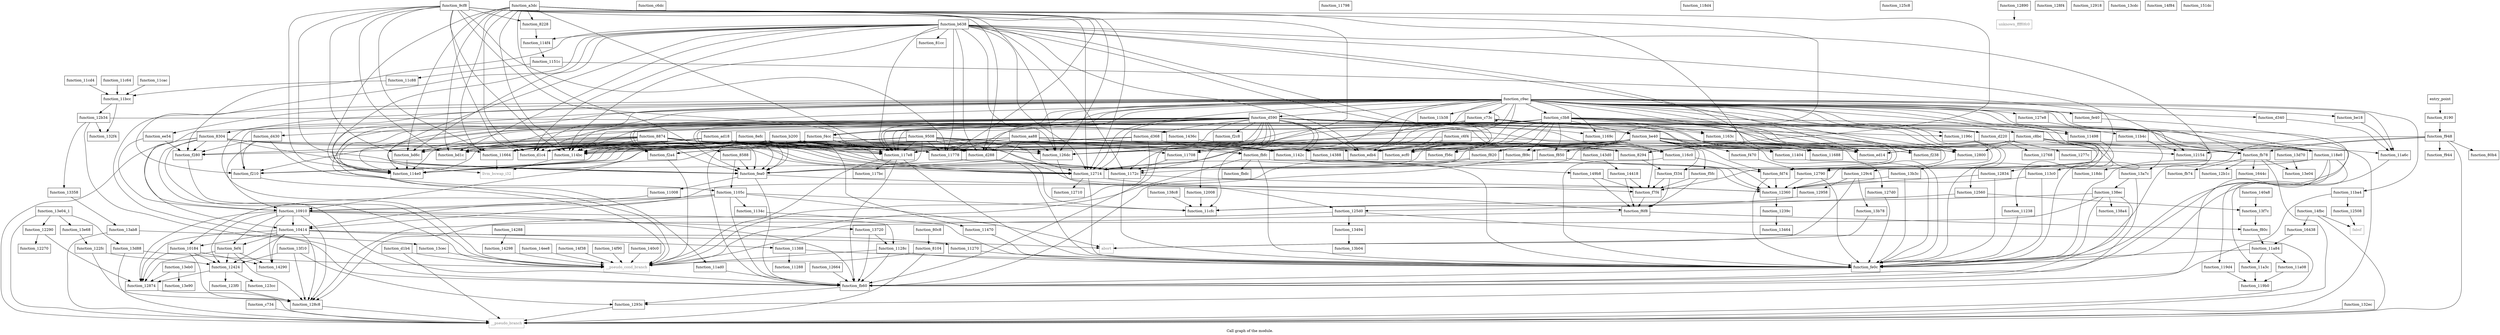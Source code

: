 digraph "Call graph of the module." {
  label="Call graph of the module.";
  node [shape=record];

  Node_function_bd6c [label="{function_bd6c}"];
  Node_function_be18 [label="{function_be18}"];
  Node_function_ad18 [label="{function_ad18}"];
  Node_function_be40 [label="{function_be40}"];
  Node_function_b200 [label="{function_b200}"];
  Node_function_c6dc [label="{function_c6dc}"];
  Node_function_c6f4 [label="{function_c6f4}"];
  Node_function_b638 [label="{function_b638}"];
  Node_function_c734 [label="{function_c734}"];
  Node_function_c3b8 [label="{function_c3b8}"];
  Node_function_aa88 [label="{function_aa88}"];
  Node_function_c73c [label="{function_c73c}"];
  Node_function_1239c [label="{function_1239c}"];
  Node_function_d220 [label="{function_d220}"];
  Node_function_d288 [label="{function_d288}"];
  Node_function_d340 [label="{function_d340}"];
  Node_function_d368 [label="{function_d368}"];
  Node_function_d430 [label="{function_d430}"];
  Node_function_d590 [label="{function_d590}"];
  Node_function_ecf0 [label="{function_ecf0}"];
  Node_function_ed14 [label="{function_ed14}"];
  Node_function_edb4 [label="{function_edb4}"];
  Node_function_ee54 [label="{function_ee54}"];
  Node_function_f210 [label="{function_f210}"];
  Node_function_8efc [label="{function_8efc}"];
  Node_function_bd1c [label="{function_bd1c}"];
  Node_function_9508 [label="{function_9508}"];
  Node_function_9cf8 [label="{function_9cf8}"];
  Node_function_a3dc [label="{function_a3dc}"];
  Node_function_d1c4 [label="{function_d1c4}"];
  Node_function_8874 [label="{function_8874}"];
  Node_function_1128c [label="{function_1128c}"];
  Node_function_1134c [label="{function_1134c}"];
  Node_function_11388 [label="{function_11388}"];
  Node_function_113c0 [label="{function_113c0}"];
  Node_function_11404 [label="{function_11404}"];
  Node_function_1142c [label="{function_1142c}"];
  Node_function_11470 [label="{function_11470}"];
  Node_function_11498 [label="{function_11498}"];
  Node_function_114bc [label="{function_114bc}"];
  Node_function_114e0 [label="{function_114e0}"];
  Node_function_114f4 [label="{function_114f4}"];
  Node_function_1151c [label="{function_1151c}"];
  Node_function_1163c [label="{function_1163c}"];
  Node_function_11664 [label="{function_11664}"];
  Node_function_11688 [label="{function_11688}"];
  Node_function_1169c [label="{function_1169c}"];
  Node_function_116c0 [label="{function_116c0}"];
  Node_function_11708 [label="{function_11708}"];
  Node_function_1172c [label="{function_1172c}"];
  Node_function_11778 [label="{function_11778}"];
  Node_function_11798 [label="{function_11798}"];
  Node_function_117bc [label="{function_117bc}"];
  Node_function_117e8 [label="{function_117e8}"];
  Node_function_118d4 [label="{function_118d4}"];
  Node_function_118dc [label="{function_118dc}"];
  Node_function_118e0 [label="{function_118e0}"];
  Node_function_1196c [label="{function_1196c}"];
  Node_function_119b0 [label="{function_119b0}"];
  Node_function_119d4 [label="{function_119d4}"];
  Node_function_11a08 [label="{function_11a08}"];
  Node_function_11a3c [label="{function_11a3c}"];
  Node_function_11a6c [label="{function_11a6c}"];
  Node_function_11a84 [label="{function_11a84}"];
  Node_function_11ad0 [label="{function_11ad0}"];
  Node_function_11b38 [label="{function_11b38}"];
  Node_function_11b4c [label="{function_11b4c}"];
  Node_function_11ba4 [label="{function_11ba4}"];
  Node_function_11bcc [label="{function_11bcc}"];
  Node_function_11c64 [label="{function_11c64}"];
  Node_function_11c88 [label="{function_11c88}"];
  Node_function_11cac [label="{function_11cac}"];
  Node_function_11cd4 [label="{function_11cd4}"];
  Node_function_11cfc [label="{function_11cfc}"];
  Node_function_12008 [label="{function_12008}"];
  Node_function_12154 [label="{function_12154}"];
  Node_function_12270 [label="{function_12270}"];
  Node_function_12290 [label="{function_12290}"];
  Node_function_122fc [label="{function_122fc}"];
  Node_function_12360 [label="{function_12360}"];
  Node_function_123f0 [label="{function_123f0}"];
  Node_function_12424 [label="{function_12424}"];
  Node_function_12508 [label="{function_12508}"];
  Node_function_12560 [label="{function_12560}"];
  Node_function_125c8 [label="{function_125c8}"];
  Node_function_125d0 [label="{function_125d0}"];
  Node_function_12664 [label="{function_12664}"];
  Node_function_126dc [label="{function_126dc}"];
  Node_function_12710 [label="{function_12710}"];
  Node_function_12714 [label="{function_12714}"];
  Node_function_12768 [label="{function_12768}"];
  Node_function_1277c [label="{function_1277c}"];
  Node_function_12790 [label="{function_12790}"];
  Node_function_127d0 [label="{function_127d0}"];
  Node_function_127e8 [label="{function_127e8}"];
  Node_function_12800 [label="{function_12800}"];
  Node_function_12834 [label="{function_12834}"];
  Node_function_12874 [label="{function_12874}"];
  Node_function_12890 [label="{function_12890}"];
  Node_function_128c8 [label="{function_128c8}"];
  Node_function_128f4 [label="{function_128f4}"];
  Node_function_12918 [label="{function_12918}"];
  Node_function_1293c [label="{function_1293c}"];
  Node_function_12958 [label="{function_12958}"];
  Node_function_129c4 [label="{function_129c4}"];
  Node_function_12b1c [label="{function_12b1c}"];
  Node_function_12b34 [label="{function_12b34}"];
  Node_function_132ec [label="{function_132ec}"];
  Node_function_132f4 [label="{function_132f4}"];
  Node_function_13358 [label="{function_13358}"];
  Node_function_13464 [label="{function_13464}"];
  Node_function_13494 [label="{function_13494}"];
  Node_function_13720 [label="{function_13720}"];
  Node_function_138a4 [label="{function_138a4}"];
  Node_function_138c8 [label="{function_138c8}"];
  Node_function_138ec [label="{function_138ec}"];
  Node_function_13a7c [label="{function_13a7c}"];
  Node_function_13ab8 [label="{function_13ab8}"];
  Node_function_13b04 [label="{function_13b04}"];
  Node_function_13b3c [label="{function_13b3c}"];
  Node_function_13b78 [label="{function_13b78}"];
  Node_function_13cdc [label="{function_13cdc}"];
  Node_function_13cec [label="{function_13cec}"];
  Node_function_13d70 [label="{function_13d70}"];
  Node_function_13d88 [label="{function_13d88}"];
  Node_function_13e04 [label="{function_13e04}"];
  Node_function_13e04_1 [label="{function_13e04_1}"];
  Node_function_13e68 [label="{function_13e68}"];
  Node_function_13e90 [label="{function_13e90}"];
  Node_function_13eb0 [label="{function_13eb0}"];
  Node_function_13f10 [label="{function_13f10}"];
  Node_function_13f7c [label="{function_13f7c}"];
  Node_function_140a8 [label="{function_140a8}"];
  Node_function_140c0 [label="{function_140c0}"];
  Node_function_14288 [label="{function_14288}"];
  Node_function_14290 [label="{function_14290}"];
  Node_function_14298 [label="{function_14298}"];
  Node_function_1436c [label="{function_1436c}"];
  Node_function_14388 [label="{function_14388}"];
  Node_function_143d0 [label="{function_143d0}"];
  Node_function_14418 [label="{function_14418}"];
  Node_function_149b8 [label="{function_149b8}"];
  Node_function_14ee8 [label="{function_14ee8}"];
  Node_function_14f38 [label="{function_14f38}"];
  Node_function_14f84 [label="{function_14f84}"];
  Node_function_14f90 [label="{function_14f90}"];
  Node_function_14fbc [label="{function_14fbc}"];
  Node_function_151dc [label="{function_151dc}"];
  Node_function_16438 [label="{function_16438}"];
  Node_function_1644c [label="{function_1644c}"];
  Node_unknown_ffff0fc0 [color="gray50", fontcolor="gray50", label="{unknown_ffff0fc0}"];
  Node_llvm_bswap_i32 [color="gray50", fontcolor="gray50", label="{llvm_bswap_i32}"];
  Node_abort [color="gray50", fontcolor="gray50", label="{abort}"];
  Node_fabsf [color="gray50", fontcolor="gray50", label="{fabsf}"];
  Node_function_f238 [label="{function_f238}"];
  Node_function_f280 [label="{function_f280}"];
  Node_function_f2a4 [label="{function_f2a4}"];
  Node_function_f2c8 [label="{function_f2c8}"];
  Node_function_f334 [label="{function_f334}"];
  Node_function_f470 [label="{function_f470}"];
  Node_function_f4cc [label="{function_f4cc}"];
  Node_function_f56c [label="{function_f56c}"];
  Node_function_f5fc [label="{function_f5fc}"];
  Node_function_f6f8 [label="{function_f6f8}"];
  Node_function_f7f4 [label="{function_f7f4}"];
  Node_function_f80c [label="{function_f80c}"];
  Node_function_f820 [label="{function_f820}"];
  Node_function_f850 [label="{function_f850}"];
  Node_function_f89c [label="{function_f89c}"];
  Node_function_f944 [label="{function_f944}"];
  Node_function_f948 [label="{function_f948}"];
  Node_function_fb60 [label="{function_fb60}"];
  Node_function_c9ac [label="{function_c9ac}"];
  Node_function_d1b4 [label="{function_d1b4}"];
  Node_function_fb74 [label="{function_fb74}"];
  Node_function_fb78 [label="{function_fb78}"];
  Node_function_123cc [label="{function_123cc}"];
  Node_function_fbdc [label="{function_fbdc}"];
  Node_function_fbfc [label="{function_fbfc}"];
  Node_function_fd74 [label="{function_fd74}"];
  Node_function_fe0c [label="{function_fe0c}"];
  Node_function_fe40 [label="{function_fe40}"];
  Node_function_fea0 [label="{function_fea0}"];
  Node_function_fef4 [label="{function_fef4}"];
  Node_function_10184 [label="{function_10184}"];
  Node_function_10414 [label="{function_10414}"];
  Node_function_10910 [label="{function_10910}"];
  Node_function_11008 [label="{function_11008}"];
  Node_function_1105c [label="{function_1105c}"];
  Node_function_11238 [label="{function_11238}"];
  Node_function_11270 [label="{function_11270}"];
  Node_function_11288 [label="{function_11288}"];
  Node_function_c8bc [label="{function_c8bc}"];
  Node___pseudo_branch [color="gray50", fontcolor="gray50", label="{__pseudo_branch}"];
  Node___pseudo_cond_branch [color="gray50", fontcolor="gray50", label="{__pseudo_cond_branch}"];
  Node_function_80b4 [label="{function_80b4}"];
  Node_function_80c8 [label="{function_80c8}"];
  Node_function_8104 [label="{function_8104}"];
  Node_entry_point [label="{entry_point}"];
  Node_function_8190 [label="{function_8190}"];
  Node_function_81cc [label="{function_81cc}"];
  Node_function_8228 [label="{function_8228}"];
  Node_function_8294 [label="{function_8294}"];
  Node_function_8304 [label="{function_8304}"];
  Node_function_8588 [label="{function_8588}"];
  Node_function_bd6c -> Node_function_114e0;
  Node_function_be18 -> Node_function_11a6c;
  Node_function_ad18 -> Node_function_bd6c;
  Node_function_ad18 -> Node_function_d288;
  Node_function_ad18 -> Node_function_bd1c;
  Node_function_ad18 -> Node_function_d1c4;
  Node_function_ad18 -> Node_function_114bc;
  Node_function_ad18 -> Node_function_114e0;
  Node_function_ad18 -> Node_function_11664;
  Node_function_ad18 -> Node_function_1172c;
  Node_function_ad18 -> Node_function_11778;
  Node_function_ad18 -> Node_function_117e8;
  Node_function_ad18 -> Node_function_126dc;
  Node_function_ad18 -> Node_function_12714;
  Node_function_ad18 -> Node_function_fea0;
  Node_function_ad18 -> Node_function_8294;
  Node_function_be40 -> Node_function_ecf0;
  Node_function_be40 -> Node_function_ed14;
  Node_function_be40 -> Node_function_edb4;
  Node_function_be40 -> Node_function_f210;
  Node_function_be40 -> Node_function_11688;
  Node_function_be40 -> Node_function_11a6c;
  Node_function_be40 -> Node_function_12154;
  Node_function_be40 -> Node_function_12714;
  Node_function_be40 -> Node_function_127d0;
  Node_function_be40 -> Node_function_12800;
  Node_function_be40 -> Node_function_f238;
  Node_function_be40 -> Node_function_f2a4;
  Node_function_be40 -> Node_function_f334;
  Node_function_be40 -> Node_function_f470;
  Node_function_be40 -> Node_function_f56c;
  Node_function_be40 -> Node_function_f5fc;
  Node_function_be40 -> Node_function_f820;
  Node_function_be40 -> Node_function_f850;
  Node_function_be40 -> Node_function_f89c;
  Node_function_be40 -> Node_function_fd74;
  Node_function_b200 -> Node_function_bd6c;
  Node_function_b200 -> Node_function_ecf0;
  Node_function_b200 -> Node_function_edb4;
  Node_function_b200 -> Node_function_bd1c;
  Node_function_b200 -> Node_function_d1c4;
  Node_function_b200 -> Node_function_114bc;
  Node_function_b200 -> Node_function_114e0;
  Node_function_b200 -> Node_function_11664;
  Node_function_b200 -> Node_function_1172c;
  Node_function_b200 -> Node_function_11778;
  Node_function_b200 -> Node_function_117e8;
  Node_function_b200 -> Node_function_126dc;
  Node_function_b200 -> Node_function_12714;
  Node_function_b200 -> Node_function_f280;
  Node_function_b200 -> Node_function_fea0;
  Node_function_b200 -> Node_function_8294;
  Node_function_c6f4 -> Node_function_ecf0;
  Node_function_c6f4 -> Node_function_ed14;
  Node_function_c6f4 -> Node_function_edb4;
  Node_function_c6f4 -> Node_function_114bc;
  Node_function_b638 -> Node_function_bd6c;
  Node_function_b638 -> Node_function_d288;
  Node_function_b638 -> Node_function_ecf0;
  Node_function_b638 -> Node_function_ed14;
  Node_function_b638 -> Node_function_edb4;
  Node_function_b638 -> Node_function_f210;
  Node_function_b638 -> Node_function_bd1c;
  Node_function_b638 -> Node_function_d1c4;
  Node_function_b638 -> Node_function_114bc;
  Node_function_b638 -> Node_function_114e0;
  Node_function_b638 -> Node_function_114f4;
  Node_function_b638 -> Node_function_1172c;
  Node_function_b638 -> Node_function_11778;
  Node_function_b638 -> Node_function_117e8;
  Node_function_b638 -> Node_function_126dc;
  Node_function_b638 -> Node_function_12714;
  Node_function_b638 -> Node_function_12790;
  Node_function_b638 -> Node_function_f280;
  Node_function_b638 -> Node_function_f56c;
  Node_function_b638 -> Node_function_fd74;
  Node_function_b638 -> Node_function_fea0;
  Node_function_b638 -> Node_function_81cc;
  Node_function_b638 -> Node_function_8294;
  Node_function_c734 -> Node___pseudo_branch;
  Node_function_c3b8 -> Node_function_be40;
  Node_function_c3b8 -> Node_function_ecf0;
  Node_function_c3b8 -> Node_function_ed14;
  Node_function_c3b8 -> Node_function_edb4;
  Node_function_c3b8 -> Node_function_f210;
  Node_function_c3b8 -> Node_function_11404;
  Node_function_c3b8 -> Node_function_114e0;
  Node_function_c3b8 -> Node_function_1163c;
  Node_function_c3b8 -> Node_function_117e8;
  Node_function_c3b8 -> Node_function_118e0;
  Node_function_c3b8 -> Node_function_126dc;
  Node_function_c3b8 -> Node_function_12714;
  Node_function_c3b8 -> Node_function_12790;
  Node_function_c3b8 -> Node_function_12800;
  Node_function_c3b8 -> Node_function_f238;
  Node_function_c3b8 -> Node_function_f2a4;
  Node_function_c3b8 -> Node_function_f334;
  Node_function_c3b8 -> Node_function_f820;
  Node_function_c3b8 -> Node_function_f850;
  Node_function_c3b8 -> Node_function_f89c;
  Node_function_c3b8 -> Node_function_fd74;
  Node_function_c3b8 -> Node_function_10910;
  Node_function_aa88 -> Node_function_d288;
  Node_function_aa88 -> Node_function_d1c4;
  Node_function_aa88 -> Node_function_11404;
  Node_function_aa88 -> Node_function_1142c;
  Node_function_aa88 -> Node_function_114bc;
  Node_function_aa88 -> Node_function_114e0;
  Node_function_aa88 -> Node_function_11664;
  Node_function_aa88 -> Node_function_11708;
  Node_function_aa88 -> Node_function_117e8;
  Node_function_aa88 -> Node_function_126dc;
  Node_function_aa88 -> Node_function_fea0;
  Node_function_aa88 -> Node_function_8294;
  Node_function_c73c -> Node_function_be40;
  Node_function_c73c -> Node_function_c73c;
  Node_function_c73c -> Node_function_11404;
  Node_function_c73c -> Node_function_1142c;
  Node_function_c73c -> Node_function_114bc;
  Node_function_c73c -> Node_function_114e0;
  Node_function_c73c -> Node_function_1163c;
  Node_function_c73c -> Node_function_11778;
  Node_function_c73c -> Node_function_117e8;
  Node_function_c73c -> Node_function_12714;
  Node_function_c73c -> Node_function_12800;
  Node_function_c73c -> Node_function_fb60;
  Node_function_c73c -> Node_function_fbfc;
  Node_function_1239c -> Node_function_13464;
  Node_function_d220 -> Node_function_12560;
  Node_function_d220 -> Node_function_126dc;
  Node_function_d220 -> Node_function_12768;
  Node_function_d220 -> Node_function_1277c;
  Node_function_d288 -> Node_function_f210;
  Node_function_d288 -> Node_function_11cfc;
  Node_function_d288 -> Node_function_f7f4;
  Node_function_d340 -> Node_function_11a6c;
  Node_function_d368 -> Node_function_1142c;
  Node_function_d368 -> Node_function_117e8;
  Node_function_d368 -> Node_function_f2a4;
  Node_function_d368 -> Node_function_fbfc;
  Node_function_d368 -> Node___pseudo_cond_branch;
  Node_function_d430 -> Node_function_f210;
  Node_function_d430 -> Node_function_f280;
  Node_function_d430 -> Node_function_10910;
  Node_function_d430 -> Node_function_1105c;
  Node_function_d590 -> Node_function_bd6c;
  Node_function_d590 -> Node_function_d220;
  Node_function_d590 -> Node_function_d368;
  Node_function_d590 -> Node_function_d430;
  Node_function_d590 -> Node_function_ecf0;
  Node_function_d590 -> Node_function_ed14;
  Node_function_d590 -> Node_function_edb4;
  Node_function_d590 -> Node_function_bd1c;
  Node_function_d590 -> Node_function_d1c4;
  Node_function_d590 -> Node_function_1142c;
  Node_function_d590 -> Node_function_11498;
  Node_function_d590 -> Node_function_114bc;
  Node_function_d590 -> Node_function_114e0;
  Node_function_d590 -> Node_function_11688;
  Node_function_d590 -> Node_function_1169c;
  Node_function_d590 -> Node_function_116c0;
  Node_function_d590 -> Node_function_11708;
  Node_function_d590 -> Node_function_1172c;
  Node_function_d590 -> Node_function_11778;
  Node_function_d590 -> Node_function_117e8;
  Node_function_d590 -> Node_function_118e0;
  Node_function_d590 -> Node_function_1196c;
  Node_function_d590 -> Node_function_11cfc;
  Node_function_d590 -> Node_function_12008;
  Node_function_d590 -> Node_function_126dc;
  Node_function_d590 -> Node_function_12714;
  Node_function_d590 -> Node_llvm_bswap_i32;
  Node_function_d590 -> Node_function_f2c8;
  Node_function_d590 -> Node_function_f4cc;
  Node_function_d590 -> Node_function_f7f4;
  Node_function_d590 -> Node_function_fb60;
  Node_function_d590 -> Node_function_fb78;
  Node_function_d590 -> Node_function_fbfc;
  Node_function_d590 -> Node_function_fea0;
  Node_function_d590 -> Node___pseudo_cond_branch;
  Node_function_ee54 -> Node_function_f280;
  Node_function_ee54 -> Node_function_10910;
  Node_function_f210 -> Node___pseudo_cond_branch;
  Node_function_8efc -> Node_function_bd6c;
  Node_function_8efc -> Node_function_d288;
  Node_function_8efc -> Node_function_bd1c;
  Node_function_8efc -> Node_function_d1c4;
  Node_function_8efc -> Node_function_114bc;
  Node_function_8efc -> Node_function_114e0;
  Node_function_8efc -> Node_function_11664;
  Node_function_8efc -> Node_function_1172c;
  Node_function_8efc -> Node_function_11778;
  Node_function_8efc -> Node_function_117e8;
  Node_function_8efc -> Node_function_126dc;
  Node_function_8efc -> Node_function_12714;
  Node_function_8efc -> Node_function_fea0;
  Node_function_8efc -> Node_function_8294;
  Node_function_9508 -> Node_function_bd6c;
  Node_function_9508 -> Node_function_d288;
  Node_function_9508 -> Node_function_bd1c;
  Node_function_9508 -> Node_function_d1c4;
  Node_function_9508 -> Node_function_1142c;
  Node_function_9508 -> Node_function_114bc;
  Node_function_9508 -> Node_function_114e0;
  Node_function_9508 -> Node_function_11664;
  Node_function_9508 -> Node_function_116c0;
  Node_function_9508 -> Node_function_1172c;
  Node_function_9508 -> Node_function_11778;
  Node_function_9508 -> Node_function_117e8;
  Node_function_9508 -> Node_function_126dc;
  Node_function_9508 -> Node_function_12714;
  Node_function_9508 -> Node_function_fbfc;
  Node_function_9508 -> Node_function_fea0;
  Node_function_9508 -> Node_function_10910;
  Node_function_9508 -> Node_function_8294;
  Node_function_9cf8 -> Node_function_bd6c;
  Node_function_9cf8 -> Node_function_d288;
  Node_function_9cf8 -> Node_function_bd1c;
  Node_function_9cf8 -> Node_function_d1c4;
  Node_function_9cf8 -> Node_function_114bc;
  Node_function_9cf8 -> Node_function_114e0;
  Node_function_9cf8 -> Node_function_11664;
  Node_function_9cf8 -> Node_function_1172c;
  Node_function_9cf8 -> Node_function_11778;
  Node_function_9cf8 -> Node_function_117e8;
  Node_function_9cf8 -> Node_function_126dc;
  Node_function_9cf8 -> Node_function_12714;
  Node_function_9cf8 -> Node_function_fea0;
  Node_function_9cf8 -> Node_function_8228;
  Node_function_9cf8 -> Node_function_8294;
  Node_function_a3dc -> Node_function_bd6c;
  Node_function_a3dc -> Node_function_bd1c;
  Node_function_a3dc -> Node_function_d1c4;
  Node_function_a3dc -> Node_function_114bc;
  Node_function_a3dc -> Node_function_114e0;
  Node_function_a3dc -> Node_function_11664;
  Node_function_a3dc -> Node_function_1172c;
  Node_function_a3dc -> Node_function_11778;
  Node_function_a3dc -> Node_function_117e8;
  Node_function_a3dc -> Node_function_126dc;
  Node_function_a3dc -> Node_function_12714;
  Node_function_a3dc -> Node_function_fea0;
  Node_function_a3dc -> Node_function_8228;
  Node_function_a3dc -> Node_function_8294;
  Node_function_8874 -> Node_function_bd6c;
  Node_function_8874 -> Node_function_d288;
  Node_function_8874 -> Node_function_bd1c;
  Node_function_8874 -> Node_function_d1c4;
  Node_function_8874 -> Node_function_114bc;
  Node_function_8874 -> Node_function_114e0;
  Node_function_8874 -> Node_function_11664;
  Node_function_8874 -> Node_function_1172c;
  Node_function_8874 -> Node_function_11778;
  Node_function_8874 -> Node_function_117e8;
  Node_function_8874 -> Node_function_126dc;
  Node_function_8874 -> Node_function_12714;
  Node_function_8874 -> Node_function_f280;
  Node_function_8874 -> Node_function_fea0;
  Node_function_8874 -> Node_function_8294;
  Node_function_1128c -> Node_function_fb60;
  Node_function_1128c -> Node_function_fe0c;
  Node_function_1128c -> Node___pseudo_cond_branch;
  Node_function_1134c -> Node_function_fe0c;
  Node_function_11388 -> Node_function_fe0c;
  Node_function_11388 -> Node_function_11288;
  Node_function_113c0 -> Node_function_12360;
  Node_function_113c0 -> Node_function_fe0c;
  Node_function_11404 -> Node_function_fe0c;
  Node_function_1142c -> Node_function_12360;
  Node_function_1142c -> Node_function_fe0c;
  Node_function_11470 -> Node_function_fe0c;
  Node_function_11498 -> Node_function_fe0c;
  Node_function_114bc -> Node_llvm_bswap_i32;
  Node_function_114f4 -> Node_function_1151c;
  Node_function_1151c -> Node_function_11c88;
  Node_function_1151c -> Node_function_12154;
  Node_function_1163c -> Node_function_fe0c;
  Node_function_11664 -> Node_llvm_bswap_i32;
  Node_function_1169c -> Node_function_116c0;
  Node_function_116c0 -> Node_function_12360;
  Node_function_116c0 -> Node_function_fe0c;
  Node_function_11708 -> Node_function_1172c;
  Node_function_1172c -> Node_function_12360;
  Node_function_1172c -> Node_function_fe0c;
  Node_function_11778 -> Node_function_fe0c;
  Node_function_117e8 -> Node_function_117bc;
  Node_function_117e8 -> Node_function_fb60;
  Node_function_117e8 -> Node_function_fe0c;
  Node_function_117e8 -> Node___pseudo_cond_branch;
  Node_function_118e0 -> Node_function_118dc;
  Node_function_118e0 -> Node_function_119d4;
  Node_function_118e0 -> Node_function_11a3c;
  Node_function_118e0 -> Node_function_1293c;
  Node_function_118e0 -> Node_function_fe0c;
  Node_function_1196c -> Node_function_12360;
  Node_function_1196c -> Node_function_fe0c;
  Node_function_119d4 -> Node_function_119b0;
  Node_function_11a08 -> Node_function_119b0;
  Node_function_11a3c -> Node_function_119b0;
  Node_function_11a6c -> Node_function_fe0c;
  Node_function_11a84 -> Node_function_11a08;
  Node_function_11a84 -> Node_function_11a3c;
  Node_function_11a84 -> Node_function_fe0c;
  Node_function_11ad0 -> Node_function_fb60;
  Node_function_11b4c -> Node_function_12154;
  Node_function_11b4c -> Node_function_13a7c;
  Node_function_11ba4 -> Node_function_12508;
  Node_function_11ba4 -> Node_function_fb60;
  Node_function_11bcc -> Node_function_12b34;
  Node_function_11bcc -> Node_function_132f4;
  Node_function_11c64 -> Node_function_11bcc;
  Node_function_11c88 -> Node_function_11bcc;
  Node_function_11cac -> Node_function_11bcc;
  Node_function_11cd4 -> Node_function_11bcc;
  Node_function_12008 -> Node_function_11cfc;
  Node_function_12290 -> Node_function_12270;
  Node_function_12290 -> Node_function_12874;
  Node_function_122fc -> Node_function_12424;
  Node_function_122fc -> Node_function_128c8;
  Node_function_12360 -> Node_function_1239c;
  Node_function_123f0 -> Node_function_128c8;
  Node_function_12424 -> Node_function_123f0;
  Node_function_12424 -> Node_function_12874;
  Node_function_12424 -> Node_function_123cc;
  Node_function_12508 -> Node_fabsf;
  Node_function_12560 -> Node_function_125d0;
  Node_function_12560 -> Node_function_13f7c;
  Node_function_125d0 -> Node_function_128c8;
  Node_function_125d0 -> Node_function_13494;
  Node_function_125d0 -> Node___pseudo_branch;
  Node_function_12664 -> Node_function_fb60;
  Node_function_126dc -> Node_function_125d0;
  Node_function_12714 -> Node_function_12360;
  Node_function_12714 -> Node_function_12710;
  Node_function_12714 -> Node_function_fe0c;
  Node_function_12790 -> Node_function_12360;
  Node_function_12790 -> Node_function_fe0c;
  Node_function_127d0 -> Node_function_fe0c;
  Node_function_127e8 -> Node_function_fe0c;
  Node_function_12800 -> Node_function_13b3c;
  Node_function_12834 -> Node_function_12360;
  Node_function_12834 -> Node_function_fe0c;
  Node_function_12874 -> Node___pseudo_branch;
  Node_function_12890 -> Node_unknown_ffff0fc0;
  Node_function_128c8 -> Node___pseudo_branch;
  Node_function_1293c -> Node___pseudo_branch;
  Node_function_12958 -> Node_function_11cfc;
  Node_function_129c4 -> Node_function_12958;
  Node_function_129c4 -> Node_function_13b78;
  Node_function_129c4 -> Node_abort;
  Node_function_12b34 -> Node_function_132f4;
  Node_function_12b34 -> Node_function_13358;
  Node_function_12b34 -> Node_function_1436c;
  Node_function_12b34 -> Node_function_fb60;
  Node_function_132ec -> Node___pseudo_branch;
  Node_function_13358 -> Node_function_13ab8;
  Node_function_13494 -> Node_function_13b04;
  Node_function_13720 -> Node_function_1128c;
  Node_function_13720 -> Node_function_fb60;
  Node_function_138c8 -> Node_function_11cfc;
  Node_function_138ec -> Node_function_11cfc;
  Node_function_138ec -> Node_function_128c8;
  Node_function_138ec -> Node_function_138a4;
  Node_function_138ec -> Node_function_fb60;
  Node_function_138ec -> Node_function_fe0c;
  Node_function_13a7c -> Node_function_138ec;
  Node_function_13a7c -> Node_function_fb60;
  Node_function_13ab8 -> Node_function_13cec;
  Node_function_13ab8 -> Node___pseudo_branch;
  Node_function_13b3c -> Node_function_12360;
  Node_function_13b3c -> Node_function_fe0c;
  Node_function_13b78 -> Node_abort;
  Node_function_13cec -> Node___pseudo_cond_branch;
  Node_function_13d70 -> Node_function_13e04;
  Node_function_13d88 -> Node___pseudo_branch;
  Node_function_13d88 -> Node___pseudo_cond_branch;
  Node_function_13e04_1 -> Node_function_12290;
  Node_function_13e04_1 -> Node_function_13d88;
  Node_function_13e04_1 -> Node_function_13e68;
  Node_function_13e04_1 -> Node___pseudo_branch;
  Node_function_13e68 -> Node_function_122fc;
  Node_function_13eb0 -> Node_function_12874;
  Node_function_13eb0 -> Node_function_13e90;
  Node_function_13f10 -> Node_function_12424;
  Node_function_13f10 -> Node_function_128c8;
  Node_function_13f10 -> Node_function_1293c;
  Node_function_13f7c -> Node_function_f80c;
  Node_function_140a8 -> Node_function_13f7c;
  Node_function_140c0 -> Node___pseudo_cond_branch;
  Node_function_14288 -> Node_function_14298;
  Node_function_14298 -> Node___pseudo_cond_branch;
  Node_function_1436c -> Node_function_14388;
  Node_function_14388 -> Node_function_149b8;
  Node_function_143d0 -> Node_function_14418;
  Node_function_14418 -> Node_function_f6f8;
  Node_function_14418 -> Node_function_f7f4;
  Node_function_149b8 -> Node_function_f6f8;
  Node_function_149b8 -> Node_function_f7f4;
  Node_function_14ee8 -> Node___pseudo_cond_branch;
  Node_function_14f38 -> Node___pseudo_cond_branch;
  Node_function_14f90 -> Node___pseudo_cond_branch;
  Node_function_14fbc -> Node_function_16438;
  Node_function_14fbc -> Node_fabsf;
  Node_function_14fbc -> Node___pseudo_branch;
  Node_function_16438 -> Node_function_11a84;
  Node_function_f280 -> Node___pseudo_cond_branch;
  Node_function_f2a4 -> Node___pseudo_cond_branch;
  Node_function_f334 -> Node_function_f6f8;
  Node_function_f334 -> Node_function_f7f4;
  Node_function_f470 -> Node_function_12790;
  Node_function_f4cc -> Node_function_1142c;
  Node_function_f4cc -> Node_function_11470;
  Node_function_f4cc -> Node_function_114bc;
  Node_function_f4cc -> Node_function_114e0;
  Node_function_f4cc -> Node_function_117e8;
  Node_function_f4cc -> Node_function_12714;
  Node_function_f4cc -> Node_function_fb60;
  Node_function_f5fc -> Node_function_f6f8;
  Node_function_f5fc -> Node_function_f7f4;
  Node_function_f6f8 -> Node_function_f80c;
  Node_function_f6f8 -> Node___pseudo_cond_branch;
  Node_function_f7f4 -> Node_function_f6f8;
  Node_function_f80c -> Node_function_11a84;
  Node_function_f820 -> Node_function_12714;
  Node_function_f820 -> Node_function_10414;
  Node_function_f850 -> Node_function_fd74;
  Node_function_f850 -> Node_function_fea0;
  Node_function_f89c -> Node_function_fb60;
  Node_function_f948 -> Node_function_12154;
  Node_function_f948 -> Node_function_129c4;
  Node_function_f948 -> Node_function_f944;
  Node_function_f948 -> Node_function_fb78;
  Node_function_f948 -> Node___pseudo_branch;
  Node_function_f948 -> Node_function_80b4;
  Node_function_fb60 -> Node_function_1293c;
  Node_function_c9ac -> Node_function_be18;
  Node_function_c9ac -> Node_function_c3b8;
  Node_function_c9ac -> Node_function_c73c;
  Node_function_c9ac -> Node_function_d220;
  Node_function_c9ac -> Node_function_d288;
  Node_function_c9ac -> Node_function_d340;
  Node_function_c9ac -> Node_function_d590;
  Node_function_c9ac -> Node_function_ecf0;
  Node_function_c9ac -> Node_function_ed14;
  Node_function_c9ac -> Node_function_edb4;
  Node_function_c9ac -> Node_function_ee54;
  Node_function_c9ac -> Node_function_f210;
  Node_function_c9ac -> Node_function_d1c4;
  Node_function_c9ac -> Node_function_113c0;
  Node_function_c9ac -> Node_function_1142c;
  Node_function_c9ac -> Node_function_11498;
  Node_function_c9ac -> Node_function_114bc;
  Node_function_c9ac -> Node_function_114e0;
  Node_function_c9ac -> Node_function_11688;
  Node_function_c9ac -> Node_function_1169c;
  Node_function_c9ac -> Node_function_11708;
  Node_function_c9ac -> Node_function_117e8;
  Node_function_c9ac -> Node_function_118e0;
  Node_function_c9ac -> Node_function_1196c;
  Node_function_c9ac -> Node_function_11a6c;
  Node_function_c9ac -> Node_function_11ad0;
  Node_function_c9ac -> Node_function_11b38;
  Node_function_c9ac -> Node_function_11b4c;
  Node_function_c9ac -> Node_function_11ba4;
  Node_function_c9ac -> Node_function_12714;
  Node_function_c9ac -> Node_function_127e8;
  Node_function_c9ac -> Node_function_12800;
  Node_function_c9ac -> Node_function_12834;
  Node_function_c9ac -> Node_function_f238;
  Node_function_c9ac -> Node_function_f2a4;
  Node_function_c9ac -> Node_function_f4cc;
  Node_function_c9ac -> Node_function_f7f4;
  Node_function_c9ac -> Node_function_fb60;
  Node_function_c9ac -> Node_function_fb78;
  Node_function_c9ac -> Node_function_fbfc;
  Node_function_c9ac -> Node_function_fe40;
  Node_function_c9ac -> Node_function_c8bc;
  Node_function_c9ac -> Node___pseudo_cond_branch;
  Node_function_c9ac -> Node_function_8304;
  Node_function_c9ac -> Node_function_8588;
  Node_function_d1b4 -> Node___pseudo_branch;
  Node_function_d1b4 -> Node___pseudo_cond_branch;
  Node_function_fb78 -> Node_function_12b1c;
  Node_function_fb78 -> Node_function_13e04;
  Node_function_fb78 -> Node_function_1644c;
  Node_function_fb78 -> Node_function_fb74;
  Node_function_fb78 -> Node___pseudo_branch;
  Node_function_fbfc -> Node_function_12360;
  Node_function_fbfc -> Node_function_fbdc;
  Node_function_fbfc -> Node_function_fe0c;
  Node_function_fbfc -> Node___pseudo_cond_branch;
  Node_function_fd74 -> Node_function_12360;
  Node_function_fd74 -> Node_function_fe0c;
  Node_function_fe0c -> Node_function_fb60;
  Node_function_fe40 -> Node_function_fe0c;
  Node_function_fea0 -> Node_function_f6f8;
  Node_function_fea0 -> Node_function_fb60;
  Node_function_fea0 -> Node_function_11008;
  Node_function_fef4 -> Node_function_12424;
  Node_function_fef4 -> Node_function_12874;
  Node_function_fef4 -> Node_function_128c8;
  Node_function_fef4 -> Node_function_14290;
  Node_function_10184 -> Node_function_12424;
  Node_function_10184 -> Node_function_12874;
  Node_function_10184 -> Node_function_128c8;
  Node_function_10184 -> Node_function_14290;
  Node_function_10414 -> Node_function_11388;
  Node_function_10414 -> Node_function_12424;
  Node_function_10414 -> Node_function_12874;
  Node_function_10414 -> Node_function_128c8;
  Node_function_10414 -> Node_function_14290;
  Node_function_10414 -> Node_abort;
  Node_function_10414 -> Node_function_fef4;
  Node_function_10414 -> Node_function_10184;
  Node_function_10414 -> Node_function_11270;
  Node_function_10910 -> Node_function_1128c;
  Node_function_10910 -> Node_function_12424;
  Node_function_10910 -> Node_function_12874;
  Node_function_10910 -> Node_function_128c8;
  Node_function_10910 -> Node_function_13720;
  Node_function_10910 -> Node_function_14290;
  Node_function_10910 -> Node_function_fb60;
  Node_function_10910 -> Node_function_fef4;
  Node_function_10910 -> Node_function_10414;
  Node_function_11008 -> Node_function_10910;
  Node_function_1105c -> Node_function_1134c;
  Node_function_1105c -> Node_function_11cfc;
  Node_function_1105c -> Node_abort;
  Node_function_1105c -> Node_function_fb60;
  Node_function_1105c -> Node_function_10184;
  Node_function_1105c -> Node_function_10414;
  Node_function_1105c -> Node_function_10910;
  Node_function_11238 -> Node_function_fe0c;
  Node_function_11270 -> Node_function_fe0c;
  Node_function_c8bc -> Node_function_ecf0;
  Node_function_c8bc -> Node_function_ed14;
  Node_function_c8bc -> Node_function_edb4;
  Node_function_c8bc -> Node_function_118e0;
  Node_function_c8bc -> Node_function_12800;
  Node_function_c8bc -> Node_function_fb78;
  Node_function_c8bc -> Node_function_fd74;
  Node_function_c8bc -> Node_function_11238;
  Node_function_c8bc -> Node___pseudo_branch;
  Node_function_80c8 -> Node_function_8104;
  Node_function_8104 -> Node___pseudo_branch;
  Node_function_8104 -> Node___pseudo_cond_branch;
  Node_entry_point -> Node_function_8190;
  Node_function_8190 -> Node_function_f948;
  Node_function_8228 -> Node_function_114f4;
  Node_function_8294 -> Node_function_f334;
  Node_function_8304 -> Node_function_11664;
  Node_function_8304 -> Node_function_118e0;
  Node_function_8304 -> Node_function_f280;
  Node_function_8304 -> Node_function_fb60;
  Node_function_8304 -> Node_function_fb78;
  Node_function_8304 -> Node_function_fea0;
  Node_function_8304 -> Node_function_10414;
  Node_function_8304 -> Node___pseudo_branch;
  Node_function_8304 -> Node___pseudo_cond_branch;
  Node_function_8588 -> Node_function_fea0;
  Node_function_8588 -> Node_function_1105c;
}
